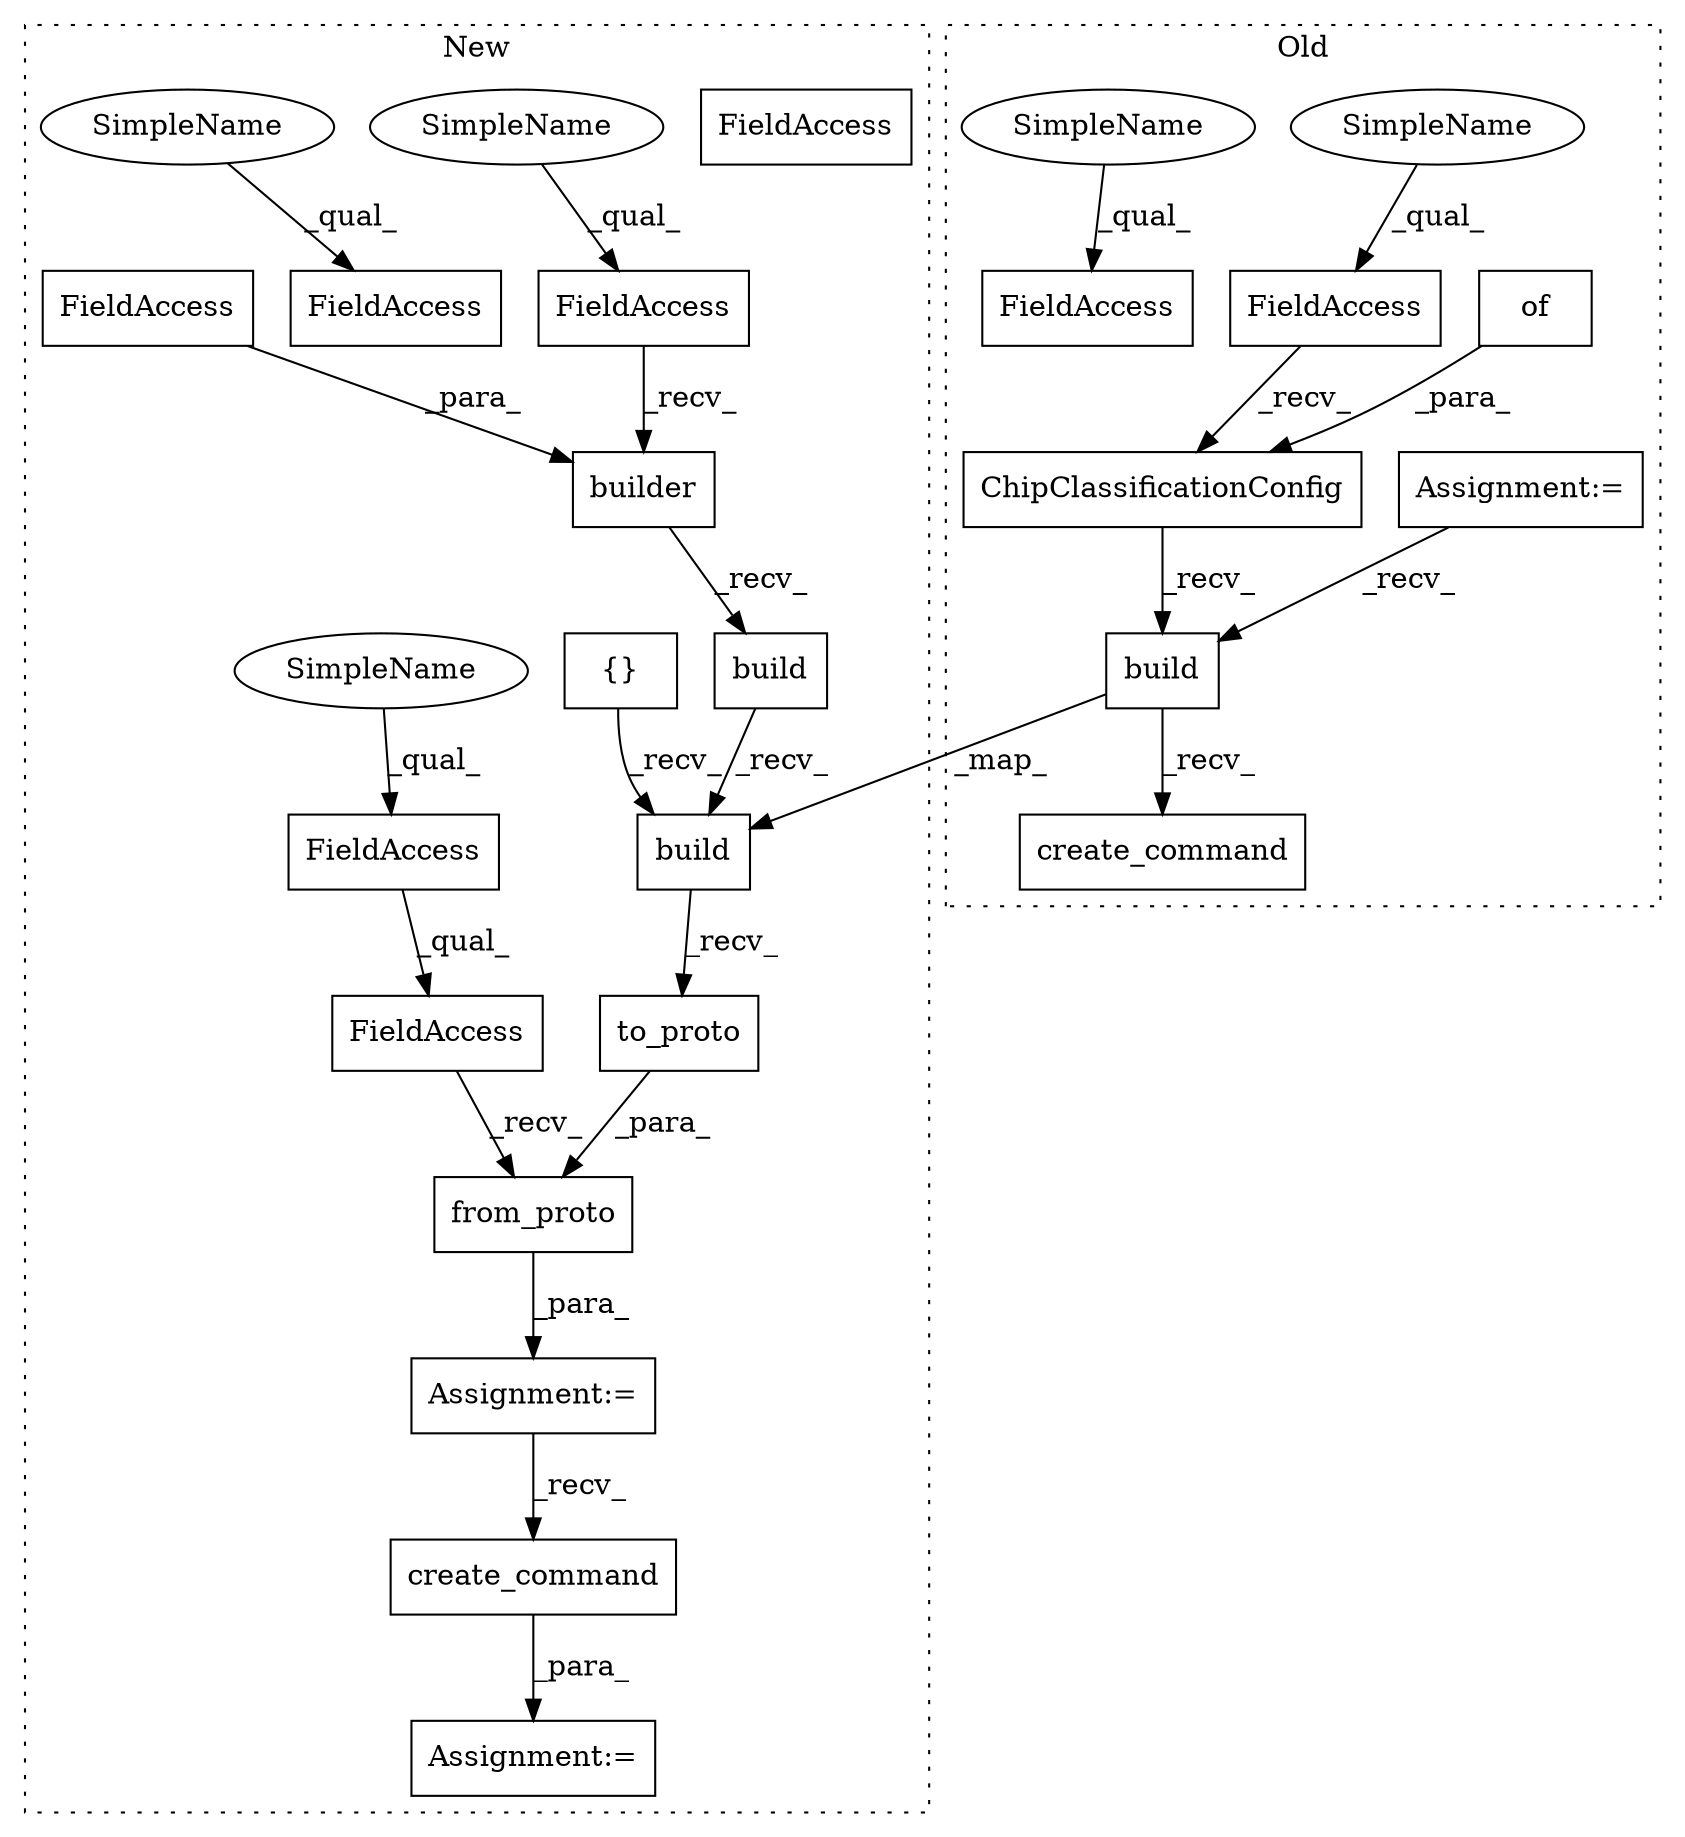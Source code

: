 digraph G {
subgraph cluster0 {
1 [label="create_command" a="32" s="809" l="16" shape="box"];
10 [label="of" a="32" s="528" l="4" shape="box"];
13 [label="ChipClassificationConfig" a="32" s="499,532" l="25,1" shape="box"];
14 [label="FieldAccess" a="22" s="481" l="17" shape="box"];
15 [label="FieldAccess" a="22" s="547" l="20" shape="box"];
17 [label="Assignment:=" a="7" s="546" l="1" shape="box"];
21 [label="build" a="32" s="801" l="7" shape="box"];
26 [label="SimpleName" a="42" s="481" l="12" shape="ellipse"];
27 [label="SimpleName" a="42" s="547" l="12" shape="ellipse"];
label = "Old";
style="dotted";
}
subgraph cluster1 {
2 [label="{}" a="4" s="688" l="2" shape="box"];
3 [label="create_command" a="32" s="825" l="16" shape="box"];
4 [label="from_proto" a="32" s="773,803" l="11,1" shape="box"];
5 [label="build" a="32" s="489" l="7" shape="box"];
6 [label="FieldAccess" a="22" s="738" l="34" shape="box"];
7 [label="FieldAccess" a="22" s="738" l="20" shape="box"];
8 [label="FieldAccess" a="22" s="429" l="26" shape="box"];
9 [label="FieldAccess" a="22" s="354" l="23" shape="box"];
11 [label="builder" a="32" s="456,487" l="8,1" shape="box"];
12 [label="FieldAccess" a="22" s="464" l="23" shape="box"];
16 [label="to_proto" a="32" s="793" l="10" shape="box"];
18 [label="Assignment:=" a="7" s="815" l="1" shape="box"];
19 [label="Assignment:=" a="7" s="737" l="1" shape="box"];
20 [label="build" a="32" s="714" l="7" shape="box"];
22 [label="SimpleName" a="42" s="429" l="12" shape="ellipse"];
23 [label="SimpleName" a="42" s="354" l="12" shape="ellipse"];
24 [label="SimpleName" a="42" s="738" l="12" shape="ellipse"];
25 [label="FieldAccess" a="22" s="464" l="23" shape="box"];
label = "New";
style="dotted";
}
2 -> 20 [label="_recv_"];
3 -> 18 [label="_para_"];
4 -> 19 [label="_para_"];
5 -> 20 [label="_recv_"];
6 -> 4 [label="_recv_"];
7 -> 6 [label="_qual_"];
8 -> 11 [label="_recv_"];
10 -> 13 [label="_para_"];
11 -> 5 [label="_recv_"];
13 -> 21 [label="_recv_"];
14 -> 13 [label="_recv_"];
16 -> 4 [label="_para_"];
17 -> 21 [label="_recv_"];
19 -> 3 [label="_recv_"];
20 -> 16 [label="_recv_"];
21 -> 20 [label="_map_"];
21 -> 1 [label="_recv_"];
22 -> 8 [label="_qual_"];
23 -> 9 [label="_qual_"];
24 -> 7 [label="_qual_"];
25 -> 11 [label="_para_"];
26 -> 14 [label="_qual_"];
27 -> 15 [label="_qual_"];
}